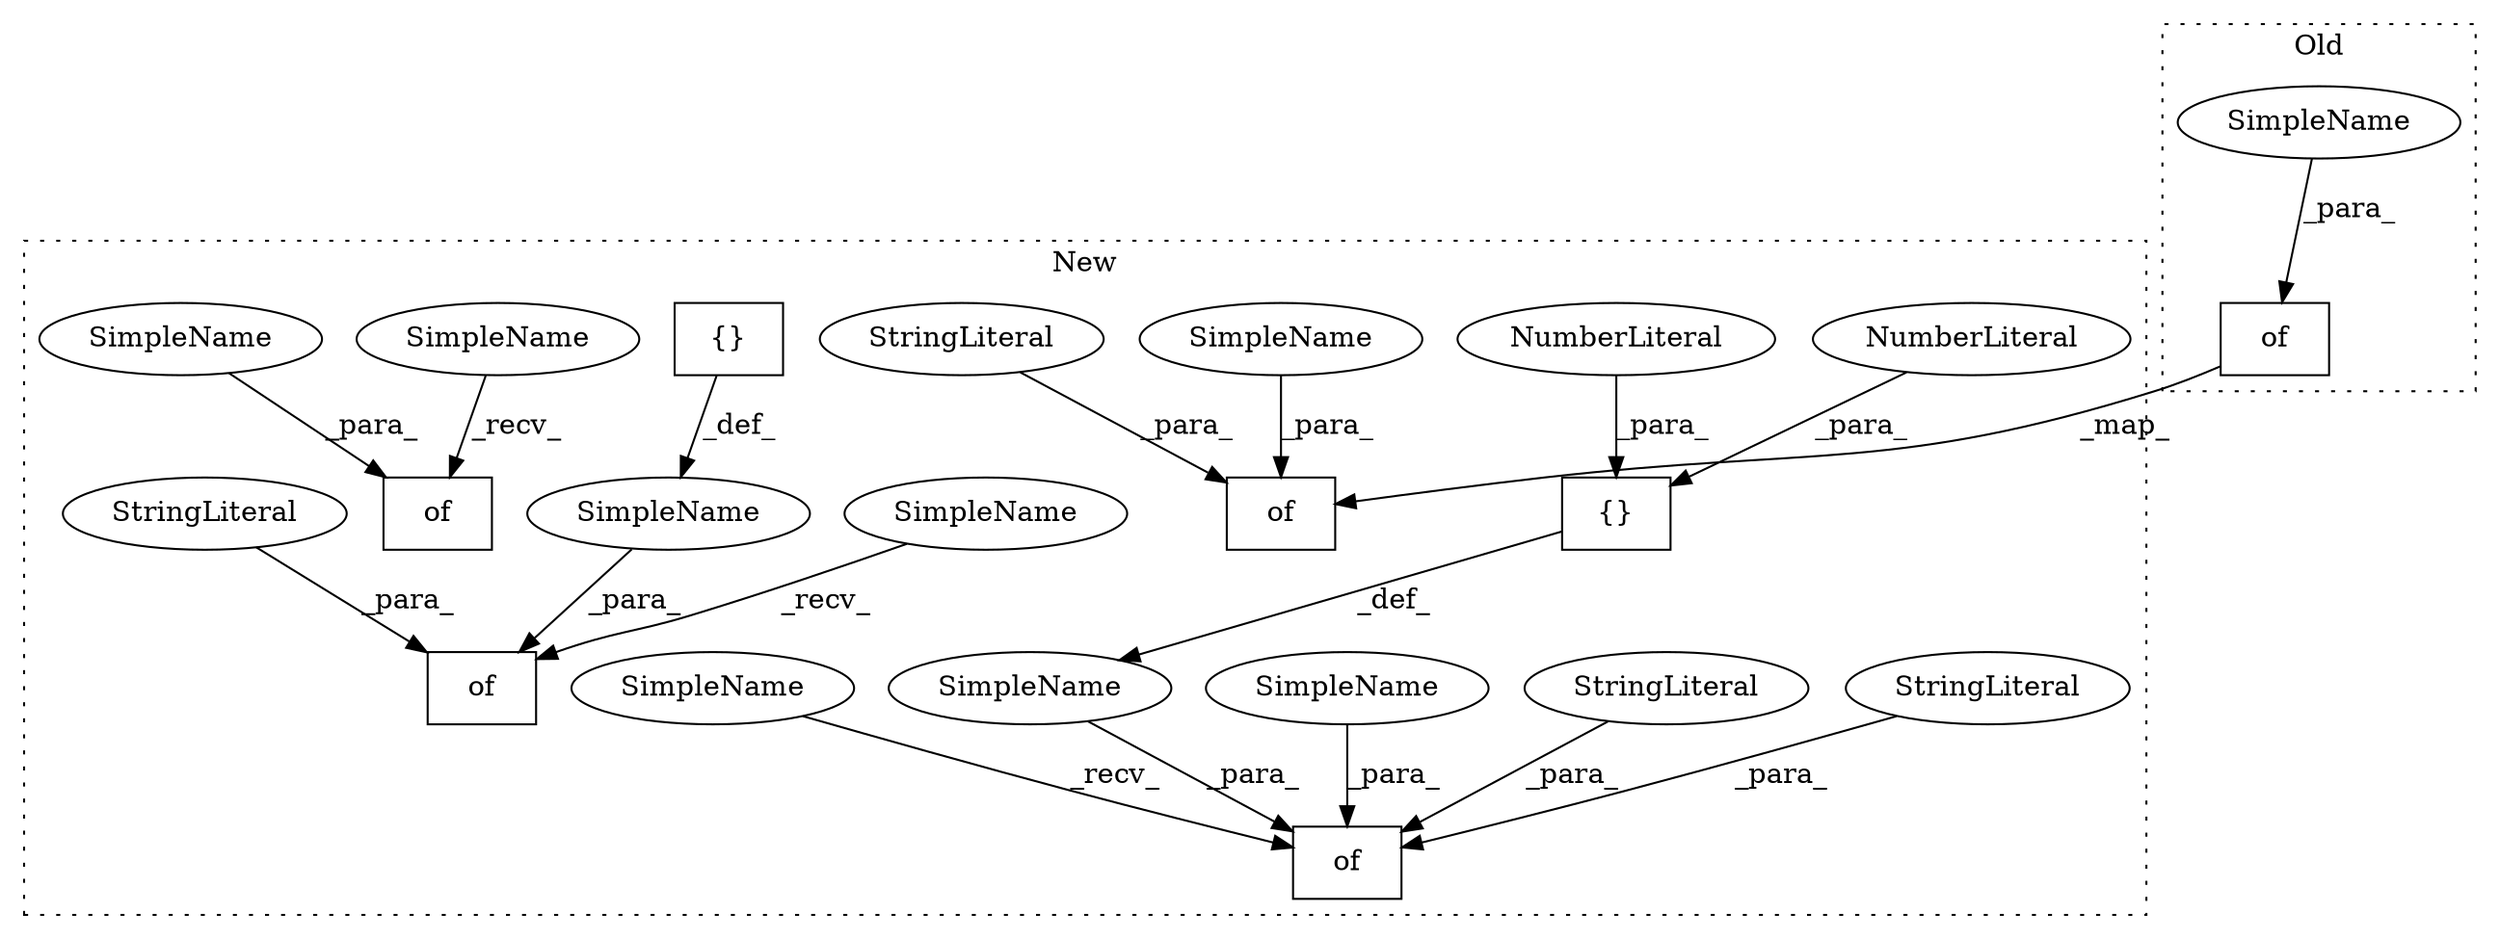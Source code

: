 digraph G {
subgraph cluster0 {
1 [label="of" a="32" s="2822,2858" l="3,1" shape="box"];
14 [label="SimpleName" a="42" s="" l="" shape="ellipse"];
label = "Old";
style="dotted";
}
subgraph cluster1 {
2 [label="of" a="32" s="1553,1590" l="3,1" shape="box"];
3 [label="of" a="32" s="1596,1627" l="3,1" shape="box"];
4 [label="StringLiteral" a="45" s="1599" l="3" shape="ellipse"];
5 [label="StringLiteral" a="45" s="1618" l="3" shape="ellipse"];
6 [label="SimpleName" a="42" s="" l="" shape="ellipse"];
7 [label="of" a="32" s="1511,1547" l="3,1" shape="box"];
8 [label="SimpleName" a="42" s="" l="" shape="ellipse"];
9 [label="StringLiteral" a="45" s="1514" l="3" shape="ellipse"];
10 [label="of" a="32" s="1633,1664" l="3,1" shape="box"];
11 [label="StringLiteral" a="45" s="1572" l="3" shape="ellipse"];
12 [label="SimpleName" a="42" s="" l="" shape="ellipse"];
13 [label="{}" a="4" s="1612,1616" l="1,1" shape="box"];
15 [label="NumberLiteral" a="34" s="1613" l="1" shape="ellipse"];
16 [label="{}" a="4" s="1544" l="2" shape="box"];
17 [label="NumberLiteral" a="34" s="1615" l="1" shape="ellipse"];
18 [label="SimpleName" a="42" s="" l="" shape="ellipse"];
19 [label="SimpleName" a="42" s="" l="" shape="ellipse"];
20 [label="SimpleName" a="42" s="1629" l="3" shape="ellipse"];
21 [label="SimpleName" a="42" s="1592" l="3" shape="ellipse"];
22 [label="SimpleName" a="42" s="1507" l="3" shape="ellipse"];
label = "New";
style="dotted";
}
1 -> 2 [label="_map_"];
4 -> 3 [label="_para_"];
5 -> 3 [label="_para_"];
6 -> 3 [label="_para_"];
8 -> 3 [label="_para_"];
9 -> 7 [label="_para_"];
11 -> 2 [label="_para_"];
12 -> 10 [label="_para_"];
13 -> 8 [label="_def_"];
14 -> 1 [label="_para_"];
15 -> 13 [label="_para_"];
16 -> 18 [label="_def_"];
17 -> 13 [label="_para_"];
18 -> 7 [label="_para_"];
19 -> 2 [label="_para_"];
20 -> 10 [label="_recv_"];
21 -> 3 [label="_recv_"];
22 -> 7 [label="_recv_"];
}